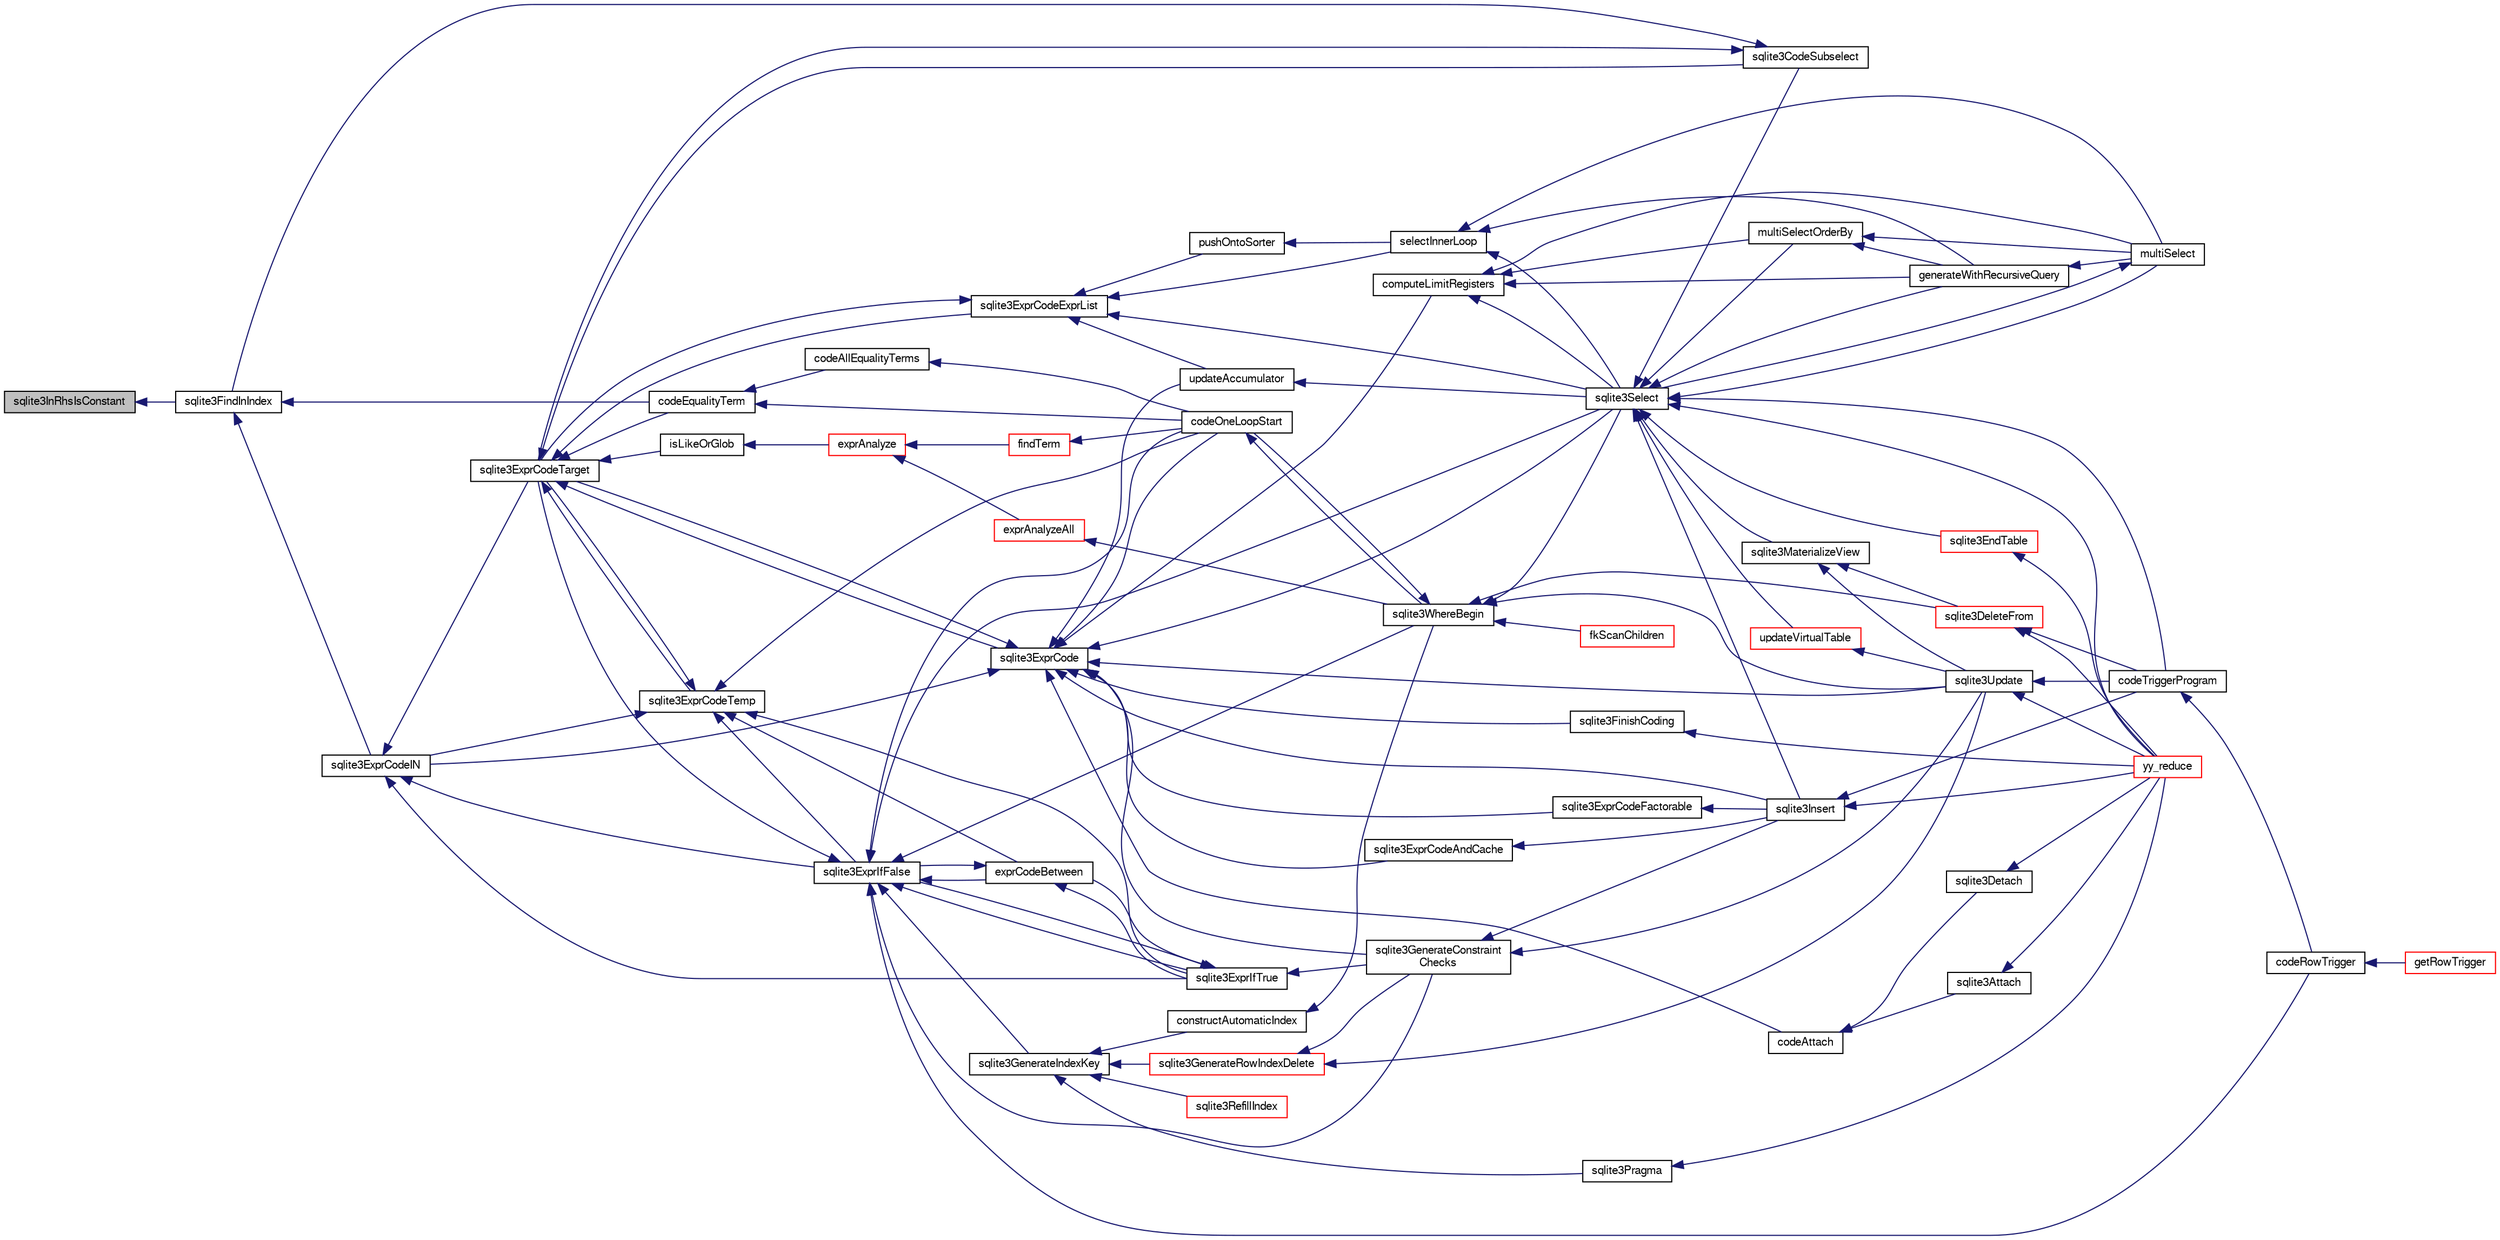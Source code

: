 digraph "sqlite3InRhsIsConstant"
{
  edge [fontname="FreeSans",fontsize="10",labelfontname="FreeSans",labelfontsize="10"];
  node [fontname="FreeSans",fontsize="10",shape=record];
  rankdir="LR";
  Node568489 [label="sqlite3InRhsIsConstant",height=0.2,width=0.4,color="black", fillcolor="grey75", style="filled", fontcolor="black"];
  Node568489 -> Node568490 [dir="back",color="midnightblue",fontsize="10",style="solid",fontname="FreeSans"];
  Node568490 [label="sqlite3FindInIndex",height=0.2,width=0.4,color="black", fillcolor="white", style="filled",URL="$sqlite3_8c.html#af7d8c56ab0231f44bb5f87b3fafeffb2"];
  Node568490 -> Node568491 [dir="back",color="midnightblue",fontsize="10",style="solid",fontname="FreeSans"];
  Node568491 [label="sqlite3ExprCodeIN",height=0.2,width=0.4,color="black", fillcolor="white", style="filled",URL="$sqlite3_8c.html#ad9cf4f5b5ffb90c24a4a0900c8626193"];
  Node568491 -> Node568492 [dir="back",color="midnightblue",fontsize="10",style="solid",fontname="FreeSans"];
  Node568492 [label="sqlite3ExprCodeTarget",height=0.2,width=0.4,color="black", fillcolor="white", style="filled",URL="$sqlite3_8c.html#a4f308397a0a3ed299ed31aaa1ae2a293"];
  Node568492 -> Node568493 [dir="back",color="midnightblue",fontsize="10",style="solid",fontname="FreeSans"];
  Node568493 [label="sqlite3CodeSubselect",height=0.2,width=0.4,color="black", fillcolor="white", style="filled",URL="$sqlite3_8c.html#aa69b46d2204a1d1b110107a1be12ee0c"];
  Node568493 -> Node568490 [dir="back",color="midnightblue",fontsize="10",style="solid",fontname="FreeSans"];
  Node568493 -> Node568492 [dir="back",color="midnightblue",fontsize="10",style="solid",fontname="FreeSans"];
  Node568492 -> Node568494 [dir="back",color="midnightblue",fontsize="10",style="solid",fontname="FreeSans"];
  Node568494 [label="sqlite3ExprCodeTemp",height=0.2,width=0.4,color="black", fillcolor="white", style="filled",URL="$sqlite3_8c.html#a3bc5c1ccb3c5851847e2aeb4a84ae1fc"];
  Node568494 -> Node568491 [dir="back",color="midnightblue",fontsize="10",style="solid",fontname="FreeSans"];
  Node568494 -> Node568492 [dir="back",color="midnightblue",fontsize="10",style="solid",fontname="FreeSans"];
  Node568494 -> Node568495 [dir="back",color="midnightblue",fontsize="10",style="solid",fontname="FreeSans"];
  Node568495 [label="exprCodeBetween",height=0.2,width=0.4,color="black", fillcolor="white", style="filled",URL="$sqlite3_8c.html#abd053493214542bca8f406f42145d173"];
  Node568495 -> Node568496 [dir="back",color="midnightblue",fontsize="10",style="solid",fontname="FreeSans"];
  Node568496 [label="sqlite3ExprIfTrue",height=0.2,width=0.4,color="black", fillcolor="white", style="filled",URL="$sqlite3_8c.html#ad93a55237c23e1b743ab1f59df1a1444"];
  Node568496 -> Node568495 [dir="back",color="midnightblue",fontsize="10",style="solid",fontname="FreeSans"];
  Node568496 -> Node568497 [dir="back",color="midnightblue",fontsize="10",style="solid",fontname="FreeSans"];
  Node568497 [label="sqlite3ExprIfFalse",height=0.2,width=0.4,color="black", fillcolor="white", style="filled",URL="$sqlite3_8c.html#af97ecccb5d56e321e118414b08f65b71"];
  Node568497 -> Node568492 [dir="back",color="midnightblue",fontsize="10",style="solid",fontname="FreeSans"];
  Node568497 -> Node568495 [dir="back",color="midnightblue",fontsize="10",style="solid",fontname="FreeSans"];
  Node568497 -> Node568496 [dir="back",color="midnightblue",fontsize="10",style="solid",fontname="FreeSans"];
  Node568497 -> Node568498 [dir="back",color="midnightblue",fontsize="10",style="solid",fontname="FreeSans"];
  Node568498 [label="sqlite3GenerateIndexKey",height=0.2,width=0.4,color="black", fillcolor="white", style="filled",URL="$sqlite3_8c.html#ab85ac93d5c5e6760f45f07897be7f272"];
  Node568498 -> Node568499 [dir="back",color="midnightblue",fontsize="10",style="solid",fontname="FreeSans"];
  Node568499 [label="sqlite3RefillIndex",height=0.2,width=0.4,color="red", fillcolor="white", style="filled",URL="$sqlite3_8c.html#a17be5b679d9181b961ea9ba4a18d4f80"];
  Node568498 -> Node568510 [dir="back",color="midnightblue",fontsize="10",style="solid",fontname="FreeSans"];
  Node568510 [label="sqlite3GenerateRowIndexDelete",height=0.2,width=0.4,color="red", fillcolor="white", style="filled",URL="$sqlite3_8c.html#a09c23ae08a7c469d62705f067d7a2135"];
  Node568510 -> Node568524 [dir="back",color="midnightblue",fontsize="10",style="solid",fontname="FreeSans"];
  Node568524 [label="sqlite3GenerateConstraint\lChecks",height=0.2,width=0.4,color="black", fillcolor="white", style="filled",URL="$sqlite3_8c.html#aef639c1e6a0c0a67ca6e7690ad931bd2"];
  Node568524 -> Node568522 [dir="back",color="midnightblue",fontsize="10",style="solid",fontname="FreeSans"];
  Node568522 [label="sqlite3Insert",height=0.2,width=0.4,color="black", fillcolor="white", style="filled",URL="$sqlite3_8c.html#a5b17c9c2000bae6bdff8e6be48d7dc2b"];
  Node568522 -> Node568515 [dir="back",color="midnightblue",fontsize="10",style="solid",fontname="FreeSans"];
  Node568515 [label="codeTriggerProgram",height=0.2,width=0.4,color="black", fillcolor="white", style="filled",URL="$sqlite3_8c.html#a120801f59d9281d201d2ff4b2606836e"];
  Node568515 -> Node568516 [dir="back",color="midnightblue",fontsize="10",style="solid",fontname="FreeSans"];
  Node568516 [label="codeRowTrigger",height=0.2,width=0.4,color="black", fillcolor="white", style="filled",URL="$sqlite3_8c.html#a463cea5aaaf388b560b206570a0022fc"];
  Node568516 -> Node568517 [dir="back",color="midnightblue",fontsize="10",style="solid",fontname="FreeSans"];
  Node568517 [label="getRowTrigger",height=0.2,width=0.4,color="red", fillcolor="white", style="filled",URL="$sqlite3_8c.html#a69626ef20b540d1a2b19cf56f3f45689"];
  Node568522 -> Node568502 [dir="back",color="midnightblue",fontsize="10",style="solid",fontname="FreeSans"];
  Node568502 [label="yy_reduce",height=0.2,width=0.4,color="red", fillcolor="white", style="filled",URL="$sqlite3_8c.html#a7c419a9b25711c666a9a2449ef377f14"];
  Node568524 -> Node568520 [dir="back",color="midnightblue",fontsize="10",style="solid",fontname="FreeSans"];
  Node568520 [label="sqlite3Update",height=0.2,width=0.4,color="black", fillcolor="white", style="filled",URL="$sqlite3_8c.html#ac5aa67c46e8cc8174566fabe6809fafa"];
  Node568520 -> Node568515 [dir="back",color="midnightblue",fontsize="10",style="solid",fontname="FreeSans"];
  Node568520 -> Node568502 [dir="back",color="midnightblue",fontsize="10",style="solid",fontname="FreeSans"];
  Node568510 -> Node568520 [dir="back",color="midnightblue",fontsize="10",style="solid",fontname="FreeSans"];
  Node568498 -> Node568525 [dir="back",color="midnightblue",fontsize="10",style="solid",fontname="FreeSans"];
  Node568525 [label="sqlite3Pragma",height=0.2,width=0.4,color="black", fillcolor="white", style="filled",URL="$sqlite3_8c.html#a111391370f58f8e6a6eca51fd34d62ed"];
  Node568525 -> Node568502 [dir="back",color="midnightblue",fontsize="10",style="solid",fontname="FreeSans"];
  Node568498 -> Node568526 [dir="back",color="midnightblue",fontsize="10",style="solid",fontname="FreeSans"];
  Node568526 [label="constructAutomaticIndex",height=0.2,width=0.4,color="black", fillcolor="white", style="filled",URL="$sqlite3_8c.html#aad43d38bc718f4c8e8d0dd8f33ed526f"];
  Node568526 -> Node568527 [dir="back",color="midnightblue",fontsize="10",style="solid",fontname="FreeSans"];
  Node568527 [label="sqlite3WhereBegin",height=0.2,width=0.4,color="black", fillcolor="white", style="filled",URL="$sqlite3_8c.html#acad049f5c9a96a8118cffd5e5ce89f7c"];
  Node568527 -> Node568512 [dir="back",color="midnightblue",fontsize="10",style="solid",fontname="FreeSans"];
  Node568512 [label="sqlite3DeleteFrom",height=0.2,width=0.4,color="red", fillcolor="white", style="filled",URL="$sqlite3_8c.html#ab9b4b45349188b49eabb23f94608a091"];
  Node568512 -> Node568515 [dir="back",color="midnightblue",fontsize="10",style="solid",fontname="FreeSans"];
  Node568512 -> Node568502 [dir="back",color="midnightblue",fontsize="10",style="solid",fontname="FreeSans"];
  Node568527 -> Node568528 [dir="back",color="midnightblue",fontsize="10",style="solid",fontname="FreeSans"];
  Node568528 [label="fkScanChildren",height=0.2,width=0.4,color="red", fillcolor="white", style="filled",URL="$sqlite3_8c.html#a67c9dcb484336b3155e7a82a037d4691"];
  Node568527 -> Node568530 [dir="back",color="midnightblue",fontsize="10",style="solid",fontname="FreeSans"];
  Node568530 [label="sqlite3Select",height=0.2,width=0.4,color="black", fillcolor="white", style="filled",URL="$sqlite3_8c.html#a2465ee8c956209ba4b272477b7c21a45"];
  Node568530 -> Node568493 [dir="back",color="midnightblue",fontsize="10",style="solid",fontname="FreeSans"];
  Node568530 -> Node568505 [dir="back",color="midnightblue",fontsize="10",style="solid",fontname="FreeSans"];
  Node568505 [label="sqlite3EndTable",height=0.2,width=0.4,color="red", fillcolor="white", style="filled",URL="$sqlite3_8c.html#a7b5f2c66c0f0b6f819d970ca389768b0"];
  Node568505 -> Node568502 [dir="back",color="midnightblue",fontsize="10",style="solid",fontname="FreeSans"];
  Node568530 -> Node568531 [dir="back",color="midnightblue",fontsize="10",style="solid",fontname="FreeSans"];
  Node568531 [label="sqlite3MaterializeView",height=0.2,width=0.4,color="black", fillcolor="white", style="filled",URL="$sqlite3_8c.html#a4557984b0b75f998fb0c3f231c9b1def"];
  Node568531 -> Node568512 [dir="back",color="midnightblue",fontsize="10",style="solid",fontname="FreeSans"];
  Node568531 -> Node568520 [dir="back",color="midnightblue",fontsize="10",style="solid",fontname="FreeSans"];
  Node568530 -> Node568522 [dir="back",color="midnightblue",fontsize="10",style="solid",fontname="FreeSans"];
  Node568530 -> Node568532 [dir="back",color="midnightblue",fontsize="10",style="solid",fontname="FreeSans"];
  Node568532 [label="generateWithRecursiveQuery",height=0.2,width=0.4,color="black", fillcolor="white", style="filled",URL="$sqlite3_8c.html#ade2c3663fa9c3b9676507984b9483942"];
  Node568532 -> Node568533 [dir="back",color="midnightblue",fontsize="10",style="solid",fontname="FreeSans"];
  Node568533 [label="multiSelect",height=0.2,width=0.4,color="black", fillcolor="white", style="filled",URL="$sqlite3_8c.html#a6456c61f3d9b2389738753cedfa24fa7"];
  Node568533 -> Node568530 [dir="back",color="midnightblue",fontsize="10",style="solid",fontname="FreeSans"];
  Node568530 -> Node568533 [dir="back",color="midnightblue",fontsize="10",style="solid",fontname="FreeSans"];
  Node568530 -> Node568534 [dir="back",color="midnightblue",fontsize="10",style="solid",fontname="FreeSans"];
  Node568534 [label="multiSelectOrderBy",height=0.2,width=0.4,color="black", fillcolor="white", style="filled",URL="$sqlite3_8c.html#afcdb8488c6f4dfdadaf9f04bca35b808"];
  Node568534 -> Node568532 [dir="back",color="midnightblue",fontsize="10",style="solid",fontname="FreeSans"];
  Node568534 -> Node568533 [dir="back",color="midnightblue",fontsize="10",style="solid",fontname="FreeSans"];
  Node568530 -> Node568515 [dir="back",color="midnightblue",fontsize="10",style="solid",fontname="FreeSans"];
  Node568530 -> Node568535 [dir="back",color="midnightblue",fontsize="10",style="solid",fontname="FreeSans"];
  Node568535 [label="updateVirtualTable",height=0.2,width=0.4,color="red", fillcolor="white", style="filled",URL="$sqlite3_8c.html#a740220531db9293c39a2cdd7da3f74e1"];
  Node568535 -> Node568520 [dir="back",color="midnightblue",fontsize="10",style="solid",fontname="FreeSans"];
  Node568530 -> Node568502 [dir="back",color="midnightblue",fontsize="10",style="solid",fontname="FreeSans"];
  Node568527 -> Node568520 [dir="back",color="midnightblue",fontsize="10",style="solid",fontname="FreeSans"];
  Node568527 -> Node568536 [dir="back",color="midnightblue",fontsize="10",style="solid",fontname="FreeSans"];
  Node568536 [label="codeOneLoopStart",height=0.2,width=0.4,color="black", fillcolor="white", style="filled",URL="$sqlite3_8c.html#aa868875120b151c169cc79139ed6e008"];
  Node568536 -> Node568527 [dir="back",color="midnightblue",fontsize="10",style="solid",fontname="FreeSans"];
  Node568497 -> Node568524 [dir="back",color="midnightblue",fontsize="10",style="solid",fontname="FreeSans"];
  Node568497 -> Node568530 [dir="back",color="midnightblue",fontsize="10",style="solid",fontname="FreeSans"];
  Node568497 -> Node568516 [dir="back",color="midnightblue",fontsize="10",style="solid",fontname="FreeSans"];
  Node568497 -> Node568536 [dir="back",color="midnightblue",fontsize="10",style="solid",fontname="FreeSans"];
  Node568497 -> Node568527 [dir="back",color="midnightblue",fontsize="10",style="solid",fontname="FreeSans"];
  Node568496 -> Node568524 [dir="back",color="midnightblue",fontsize="10",style="solid",fontname="FreeSans"];
  Node568495 -> Node568497 [dir="back",color="midnightblue",fontsize="10",style="solid",fontname="FreeSans"];
  Node568494 -> Node568496 [dir="back",color="midnightblue",fontsize="10",style="solid",fontname="FreeSans"];
  Node568494 -> Node568497 [dir="back",color="midnightblue",fontsize="10",style="solid",fontname="FreeSans"];
  Node568494 -> Node568536 [dir="back",color="midnightblue",fontsize="10",style="solid",fontname="FreeSans"];
  Node568492 -> Node568537 [dir="back",color="midnightblue",fontsize="10",style="solid",fontname="FreeSans"];
  Node568537 [label="sqlite3ExprCode",height=0.2,width=0.4,color="black", fillcolor="white", style="filled",URL="$sqlite3_8c.html#a75f270fb0b111b86924cca4ea507b417"];
  Node568537 -> Node568491 [dir="back",color="midnightblue",fontsize="10",style="solid",fontname="FreeSans"];
  Node568537 -> Node568492 [dir="back",color="midnightblue",fontsize="10",style="solid",fontname="FreeSans"];
  Node568537 -> Node568538 [dir="back",color="midnightblue",fontsize="10",style="solid",fontname="FreeSans"];
  Node568538 [label="sqlite3ExprCodeFactorable",height=0.2,width=0.4,color="black", fillcolor="white", style="filled",URL="$sqlite3_8c.html#a843f7fd58eec5a683c1fd8435fcd1e84"];
  Node568538 -> Node568522 [dir="back",color="midnightblue",fontsize="10",style="solid",fontname="FreeSans"];
  Node568537 -> Node568539 [dir="back",color="midnightblue",fontsize="10",style="solid",fontname="FreeSans"];
  Node568539 [label="sqlite3ExprCodeAndCache",height=0.2,width=0.4,color="black", fillcolor="white", style="filled",URL="$sqlite3_8c.html#ae3e46527d9b7fc9cb9236d21a5e6b1d8"];
  Node568539 -> Node568522 [dir="back",color="midnightblue",fontsize="10",style="solid",fontname="FreeSans"];
  Node568537 -> Node568540 [dir="back",color="midnightblue",fontsize="10",style="solid",fontname="FreeSans"];
  Node568540 [label="codeAttach",height=0.2,width=0.4,color="black", fillcolor="white", style="filled",URL="$sqlite3_8c.html#ade4e9e30d828a19c191fdcb098676d5b"];
  Node568540 -> Node568541 [dir="back",color="midnightblue",fontsize="10",style="solid",fontname="FreeSans"];
  Node568541 [label="sqlite3Detach",height=0.2,width=0.4,color="black", fillcolor="white", style="filled",URL="$sqlite3_8c.html#ab1a5a0b01c7560aef5e0b8603a68747d"];
  Node568541 -> Node568502 [dir="back",color="midnightblue",fontsize="10",style="solid",fontname="FreeSans"];
  Node568540 -> Node568542 [dir="back",color="midnightblue",fontsize="10",style="solid",fontname="FreeSans"];
  Node568542 [label="sqlite3Attach",height=0.2,width=0.4,color="black", fillcolor="white", style="filled",URL="$sqlite3_8c.html#ae0907fe0b43cc1b4c7e6a16213e8546f"];
  Node568542 -> Node568502 [dir="back",color="midnightblue",fontsize="10",style="solid",fontname="FreeSans"];
  Node568537 -> Node568543 [dir="back",color="midnightblue",fontsize="10",style="solid",fontname="FreeSans"];
  Node568543 [label="sqlite3FinishCoding",height=0.2,width=0.4,color="black", fillcolor="white", style="filled",URL="$sqlite3_8c.html#a651bc5b446c276c092705856d995b278"];
  Node568543 -> Node568502 [dir="back",color="midnightblue",fontsize="10",style="solid",fontname="FreeSans"];
  Node568537 -> Node568522 [dir="back",color="midnightblue",fontsize="10",style="solid",fontname="FreeSans"];
  Node568537 -> Node568524 [dir="back",color="midnightblue",fontsize="10",style="solid",fontname="FreeSans"];
  Node568537 -> Node568544 [dir="back",color="midnightblue",fontsize="10",style="solid",fontname="FreeSans"];
  Node568544 [label="computeLimitRegisters",height=0.2,width=0.4,color="black", fillcolor="white", style="filled",URL="$sqlite3_8c.html#ae9d37055e4905929b6f6cda5461e2f37"];
  Node568544 -> Node568532 [dir="back",color="midnightblue",fontsize="10",style="solid",fontname="FreeSans"];
  Node568544 -> Node568533 [dir="back",color="midnightblue",fontsize="10",style="solid",fontname="FreeSans"];
  Node568544 -> Node568534 [dir="back",color="midnightblue",fontsize="10",style="solid",fontname="FreeSans"];
  Node568544 -> Node568530 [dir="back",color="midnightblue",fontsize="10",style="solid",fontname="FreeSans"];
  Node568537 -> Node568545 [dir="back",color="midnightblue",fontsize="10",style="solid",fontname="FreeSans"];
  Node568545 [label="updateAccumulator",height=0.2,width=0.4,color="black", fillcolor="white", style="filled",URL="$sqlite3_8c.html#a1681660dd3ecd50c8727d6e56a537bd9"];
  Node568545 -> Node568530 [dir="back",color="midnightblue",fontsize="10",style="solid",fontname="FreeSans"];
  Node568537 -> Node568530 [dir="back",color="midnightblue",fontsize="10",style="solid",fontname="FreeSans"];
  Node568537 -> Node568520 [dir="back",color="midnightblue",fontsize="10",style="solid",fontname="FreeSans"];
  Node568537 -> Node568536 [dir="back",color="midnightblue",fontsize="10",style="solid",fontname="FreeSans"];
  Node568492 -> Node568546 [dir="back",color="midnightblue",fontsize="10",style="solid",fontname="FreeSans"];
  Node568546 [label="sqlite3ExprCodeExprList",height=0.2,width=0.4,color="black", fillcolor="white", style="filled",URL="$sqlite3_8c.html#a05b2b3dc3de7565de24eb3a2ff4e9566"];
  Node568546 -> Node568492 [dir="back",color="midnightblue",fontsize="10",style="solid",fontname="FreeSans"];
  Node568546 -> Node568547 [dir="back",color="midnightblue",fontsize="10",style="solid",fontname="FreeSans"];
  Node568547 [label="pushOntoSorter",height=0.2,width=0.4,color="black", fillcolor="white", style="filled",URL="$sqlite3_8c.html#a4555397beb584a386e7739cf022a6651"];
  Node568547 -> Node568548 [dir="back",color="midnightblue",fontsize="10",style="solid",fontname="FreeSans"];
  Node568548 [label="selectInnerLoop",height=0.2,width=0.4,color="black", fillcolor="white", style="filled",URL="$sqlite3_8c.html#ababe0933661ebe67eb0e6074bb1fd411"];
  Node568548 -> Node568532 [dir="back",color="midnightblue",fontsize="10",style="solid",fontname="FreeSans"];
  Node568548 -> Node568533 [dir="back",color="midnightblue",fontsize="10",style="solid",fontname="FreeSans"];
  Node568548 -> Node568530 [dir="back",color="midnightblue",fontsize="10",style="solid",fontname="FreeSans"];
  Node568546 -> Node568548 [dir="back",color="midnightblue",fontsize="10",style="solid",fontname="FreeSans"];
  Node568546 -> Node568545 [dir="back",color="midnightblue",fontsize="10",style="solid",fontname="FreeSans"];
  Node568546 -> Node568530 [dir="back",color="midnightblue",fontsize="10",style="solid",fontname="FreeSans"];
  Node568492 -> Node568549 [dir="back",color="midnightblue",fontsize="10",style="solid",fontname="FreeSans"];
  Node568549 [label="isLikeOrGlob",height=0.2,width=0.4,color="black", fillcolor="white", style="filled",URL="$sqlite3_8c.html#a6c38e495198bf8976f68d1a6ebd74a50"];
  Node568549 -> Node568550 [dir="back",color="midnightblue",fontsize="10",style="solid",fontname="FreeSans"];
  Node568550 [label="exprAnalyze",height=0.2,width=0.4,color="red", fillcolor="white", style="filled",URL="$sqlite3_8c.html#acb10e48c9a4184a4edd9bfd5b14ad0b7"];
  Node568550 -> Node568551 [dir="back",color="midnightblue",fontsize="10",style="solid",fontname="FreeSans"];
  Node568551 [label="findTerm",height=0.2,width=0.4,color="red", fillcolor="white", style="filled",URL="$sqlite3_8c.html#af26eb1eed85001fcf29fa189b631ac4b"];
  Node568551 -> Node568536 [dir="back",color="midnightblue",fontsize="10",style="solid",fontname="FreeSans"];
  Node568550 -> Node568556 [dir="back",color="midnightblue",fontsize="10",style="solid",fontname="FreeSans"];
  Node568556 [label="exprAnalyzeAll",height=0.2,width=0.4,color="red", fillcolor="white", style="filled",URL="$sqlite3_8c.html#a2e7a957af98e240fa68e34d6ff639437"];
  Node568556 -> Node568527 [dir="back",color="midnightblue",fontsize="10",style="solid",fontname="FreeSans"];
  Node568492 -> Node568558 [dir="back",color="midnightblue",fontsize="10",style="solid",fontname="FreeSans"];
  Node568558 [label="codeEqualityTerm",height=0.2,width=0.4,color="black", fillcolor="white", style="filled",URL="$sqlite3_8c.html#ad88a57073f031452c9843e97f15acc47"];
  Node568558 -> Node568559 [dir="back",color="midnightblue",fontsize="10",style="solid",fontname="FreeSans"];
  Node568559 [label="codeAllEqualityTerms",height=0.2,width=0.4,color="black", fillcolor="white", style="filled",URL="$sqlite3_8c.html#a3095598b812500a4efe41bf17cd49381"];
  Node568559 -> Node568536 [dir="back",color="midnightblue",fontsize="10",style="solid",fontname="FreeSans"];
  Node568558 -> Node568536 [dir="back",color="midnightblue",fontsize="10",style="solid",fontname="FreeSans"];
  Node568491 -> Node568496 [dir="back",color="midnightblue",fontsize="10",style="solid",fontname="FreeSans"];
  Node568491 -> Node568497 [dir="back",color="midnightblue",fontsize="10",style="solid",fontname="FreeSans"];
  Node568490 -> Node568558 [dir="back",color="midnightblue",fontsize="10",style="solid",fontname="FreeSans"];
}
